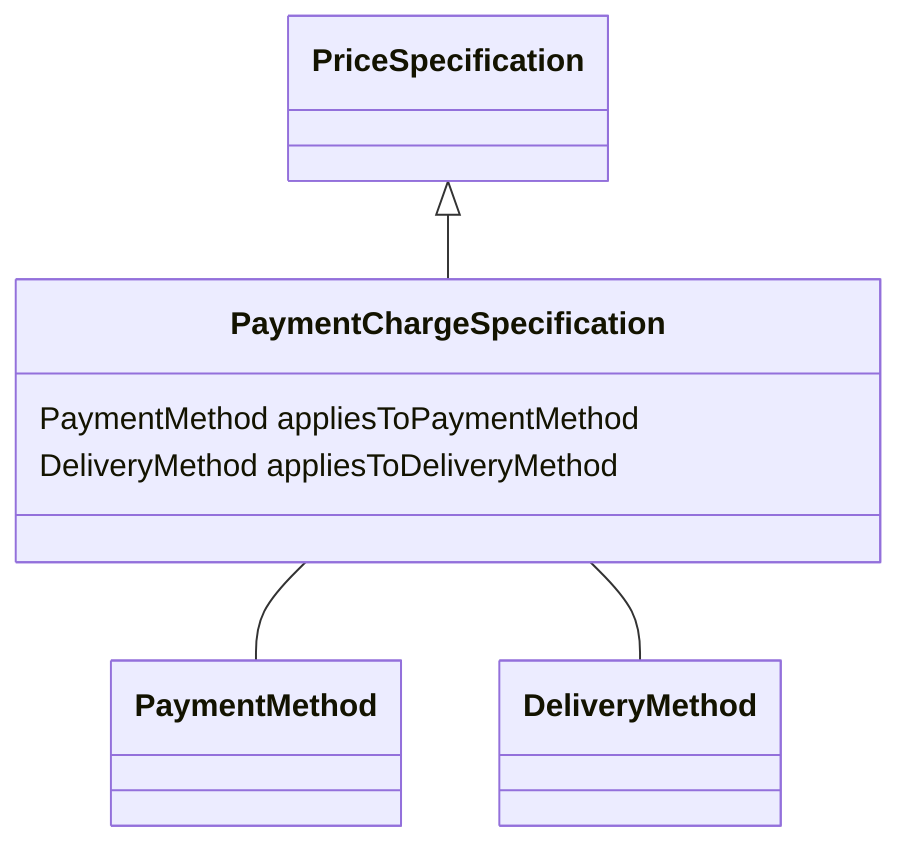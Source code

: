 classDiagram
  PaymentChargeSpecification -- PaymentMethod
PaymentChargeSpecification -- DeliveryMethod


PriceSpecification <|-- PaymentChargeSpecification
class PaymentChargeSpecification {

  PaymentMethod appliesToPaymentMethod
  DeliveryMethod appliesToDeliveryMethod

}